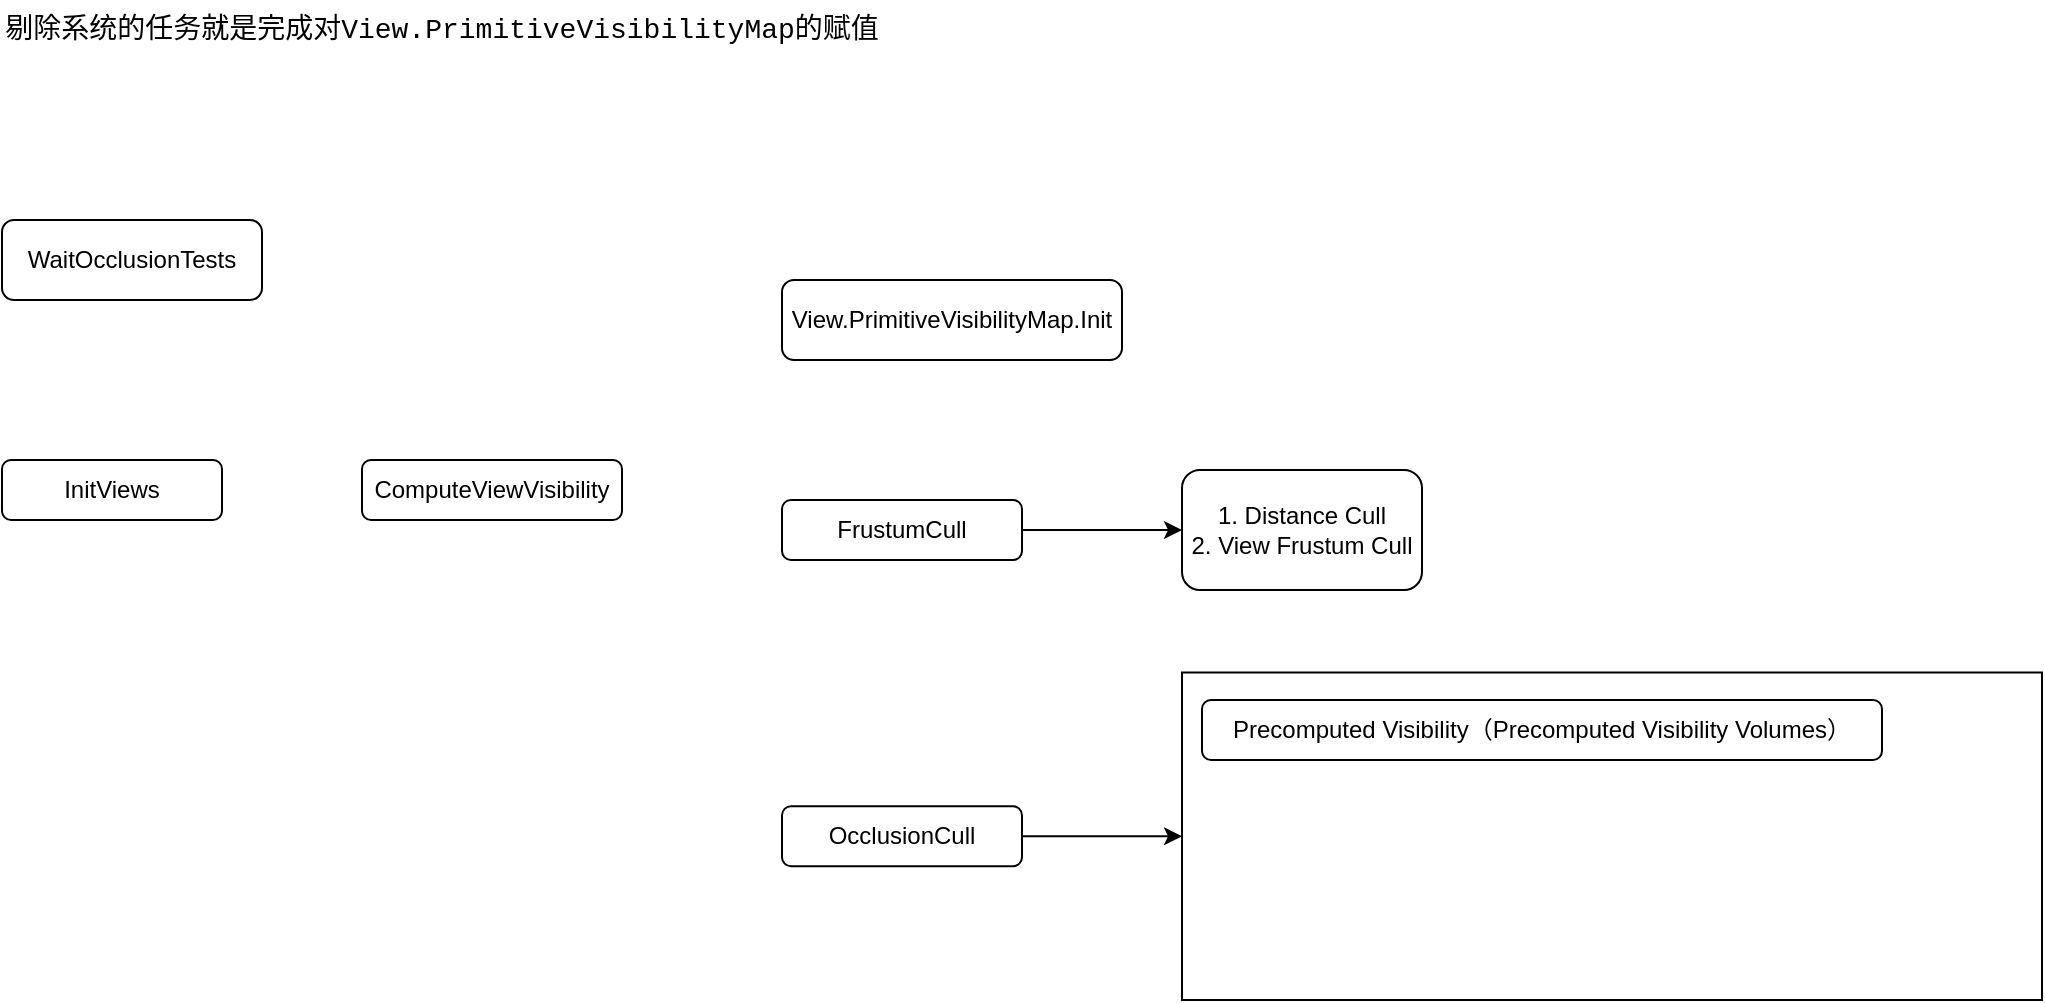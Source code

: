 <mxfile version="22.1.16" type="github">
  <diagram name="第 1 页" id="DxylzfDZrgo188qfIz2o">
    <mxGraphModel dx="1823" dy="891" grid="1" gridSize="10" guides="1" tooltips="1" connect="1" arrows="1" fold="1" page="1" pageScale="1" pageWidth="1654" pageHeight="1169" math="0" shadow="0">
      <root>
        <mxCell id="0" />
        <mxCell id="1" parent="0" />
        <mxCell id="KZs2u-2fTuZ561ybV9q9-4" value="WaitOcclusionTests" style="rounded=1;whiteSpace=wrap;html=1;" vertex="1" parent="1">
          <mxGeometry x="50" y="200" width="130" height="40" as="geometry" />
        </mxCell>
        <mxCell id="KZs2u-2fTuZ561ybV9q9-8" value="InitViews" style="rounded=1;whiteSpace=wrap;html=1;" vertex="1" parent="1">
          <mxGeometry x="50" y="320" width="110" height="30" as="geometry" />
        </mxCell>
        <mxCell id="KZs2u-2fTuZ561ybV9q9-9" value="ComputeViewVisibility" style="rounded=1;whiteSpace=wrap;html=1;" vertex="1" parent="1">
          <mxGeometry x="230" y="320" width="130" height="30" as="geometry" />
        </mxCell>
        <mxCell id="KZs2u-2fTuZ561ybV9q9-12" value="View.PrimitiveVisibilityMap.Init" style="rounded=1;whiteSpace=wrap;html=1;" vertex="1" parent="1">
          <mxGeometry x="440" y="230" width="170" height="40" as="geometry" />
        </mxCell>
        <mxCell id="KZs2u-2fTuZ561ybV9q9-17" value="" style="edgeStyle=orthogonalEdgeStyle;rounded=0;orthogonalLoop=1;jettySize=auto;html=1;" edge="1" parent="1" source="KZs2u-2fTuZ561ybV9q9-13" target="KZs2u-2fTuZ561ybV9q9-16">
          <mxGeometry relative="1" as="geometry" />
        </mxCell>
        <mxCell id="KZs2u-2fTuZ561ybV9q9-13" value="FrustumCull" style="rounded=1;whiteSpace=wrap;html=1;" vertex="1" parent="1">
          <mxGeometry x="440" y="340" width="120" height="30" as="geometry" />
        </mxCell>
        <mxCell id="KZs2u-2fTuZ561ybV9q9-14" value="&lt;font face=&quot;Courier New&quot; style=&quot;font-size: 14px;&quot;&gt;剔除系统的任务就是完成对View.PrimitiveVisibilityMap的赋值&lt;/font&gt;" style="text;html=1;strokeColor=none;fillColor=none;align=center;verticalAlign=middle;whiteSpace=wrap;rounded=0;" vertex="1" parent="1">
          <mxGeometry x="50" y="90" width="440" height="30" as="geometry" />
        </mxCell>
        <mxCell id="KZs2u-2fTuZ561ybV9q9-19" value="" style="edgeStyle=orthogonalEdgeStyle;rounded=0;orthogonalLoop=1;jettySize=auto;html=1;entryX=0;entryY=0.5;entryDx=0;entryDy=0;" edge="1" parent="1" source="KZs2u-2fTuZ561ybV9q9-15" target="KZs2u-2fTuZ561ybV9q9-20">
          <mxGeometry relative="1" as="geometry">
            <mxPoint x="710" y="487.5" as="targetPoint" />
          </mxGeometry>
        </mxCell>
        <mxCell id="KZs2u-2fTuZ561ybV9q9-15" value="OcclusionCull" style="rounded=1;whiteSpace=wrap;html=1;" vertex="1" parent="1">
          <mxGeometry x="440" y="493.13" width="120" height="30" as="geometry" />
        </mxCell>
        <mxCell id="KZs2u-2fTuZ561ybV9q9-16" value="1. Distance Cull&lt;br&gt;2. View Frustum Cull" style="whiteSpace=wrap;html=1;rounded=1;" vertex="1" parent="1">
          <mxGeometry x="640" y="325" width="120" height="60" as="geometry" />
        </mxCell>
        <mxCell id="KZs2u-2fTuZ561ybV9q9-20" value="" style="rounded=0;whiteSpace=wrap;html=1;" vertex="1" parent="1">
          <mxGeometry x="640" y="426.25" width="430" height="163.75" as="geometry" />
        </mxCell>
        <mxCell id="KZs2u-2fTuZ561ybV9q9-21" value="Precomputed Visibility（Precomputed Visibility Volumes）" style="rounded=1;whiteSpace=wrap;html=1;" vertex="1" parent="1">
          <mxGeometry x="650" y="440" width="340" height="30" as="geometry" />
        </mxCell>
      </root>
    </mxGraphModel>
  </diagram>
</mxfile>
